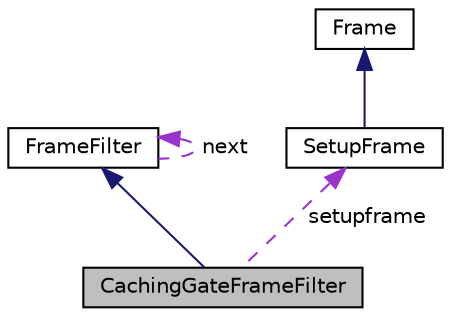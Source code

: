 digraph "CachingGateFrameFilter"
{
  edge [fontname="Helvetica",fontsize="10",labelfontname="Helvetica",labelfontsize="10"];
  node [fontname="Helvetica",fontsize="10",shape=record];
  Node2 [label="CachingGateFrameFilter",height=0.2,width=0.4,color="black", fillcolor="grey75", style="filled", fontcolor="black"];
  Node3 -> Node2 [dir="back",color="midnightblue",fontsize="10",style="solid",fontname="Helvetica"];
  Node3 [label="FrameFilter",height=0.2,width=0.4,color="black", fillcolor="white", style="filled",URL="$classFrameFilter.html",tooltip="The mother class of all frame filters! FrameFilters are used to create \"filter chains\". "];
  Node3 -> Node3 [dir="back",color="darkorchid3",fontsize="10",style="dashed",label=" next" ,fontname="Helvetica"];
  Node4 -> Node2 [dir="back",color="darkorchid3",fontsize="10",style="dashed",label=" setupframe" ,fontname="Helvetica"];
  Node4 [label="SetupFrame",height=0.2,width=0.4,color="black", fillcolor="white", style="filled",URL="$classSetupFrame.html",tooltip="Setup frame for decoders. "];
  Node5 -> Node4 [dir="back",color="midnightblue",fontsize="10",style="solid",fontname="Helvetica"];
  Node5 [label="Frame",height=0.2,width=0.4,color="black", fillcolor="white", style="filled",URL="$classFrame.html",tooltip="Frame: An abstract queueable class. "];
}
